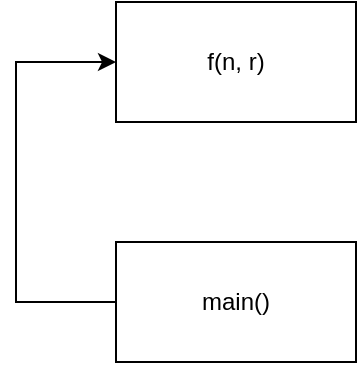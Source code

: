 <mxfile version="13.9.9" type="device"><diagram id="64GeYYptDl1QlN1L1Pyu" name="Page-1"><mxGraphModel dx="1038" dy="607" grid="1" gridSize="10" guides="1" tooltips="1" connect="1" arrows="1" fold="1" page="1" pageScale="1" pageWidth="850" pageHeight="1100" math="0" shadow="0"><root><mxCell id="0"/><mxCell id="1" parent="0"/><mxCell id="OBHtwXNuRoywfPxGFRnW-3" value="" style="edgeStyle=orthogonalEdgeStyle;rounded=0;orthogonalLoop=1;jettySize=auto;html=1;entryX=0;entryY=0.5;entryDx=0;entryDy=0;exitX=0;exitY=0.5;exitDx=0;exitDy=0;" edge="1" parent="1" source="OBHtwXNuRoywfPxGFRnW-1" target="OBHtwXNuRoywfPxGFRnW-2"><mxGeometry relative="1" as="geometry"><Array as="points"><mxPoint x="310" y="290"/><mxPoint x="310" y="170"/></Array></mxGeometry></mxCell><mxCell id="OBHtwXNuRoywfPxGFRnW-1" value="main()" style="rounded=0;whiteSpace=wrap;html=1;" vertex="1" parent="1"><mxGeometry x="360" y="260" width="120" height="60" as="geometry"/></mxCell><mxCell id="OBHtwXNuRoywfPxGFRnW-2" value="f(n, r)" style="rounded=0;whiteSpace=wrap;html=1;" vertex="1" parent="1"><mxGeometry x="360" y="140" width="120" height="60" as="geometry"/></mxCell></root></mxGraphModel></diagram></mxfile>